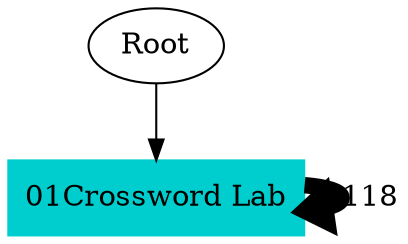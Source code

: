 // TS <-> TS
digraph {
	Root
	"01Crossword Lab" [color=cyan3 shape=box style=filled]
		Root -> "01Crossword Lab"
		"01Crossword Lab" -> "01Crossword Lab" [label=118 penwidth=7.88264304936]
}